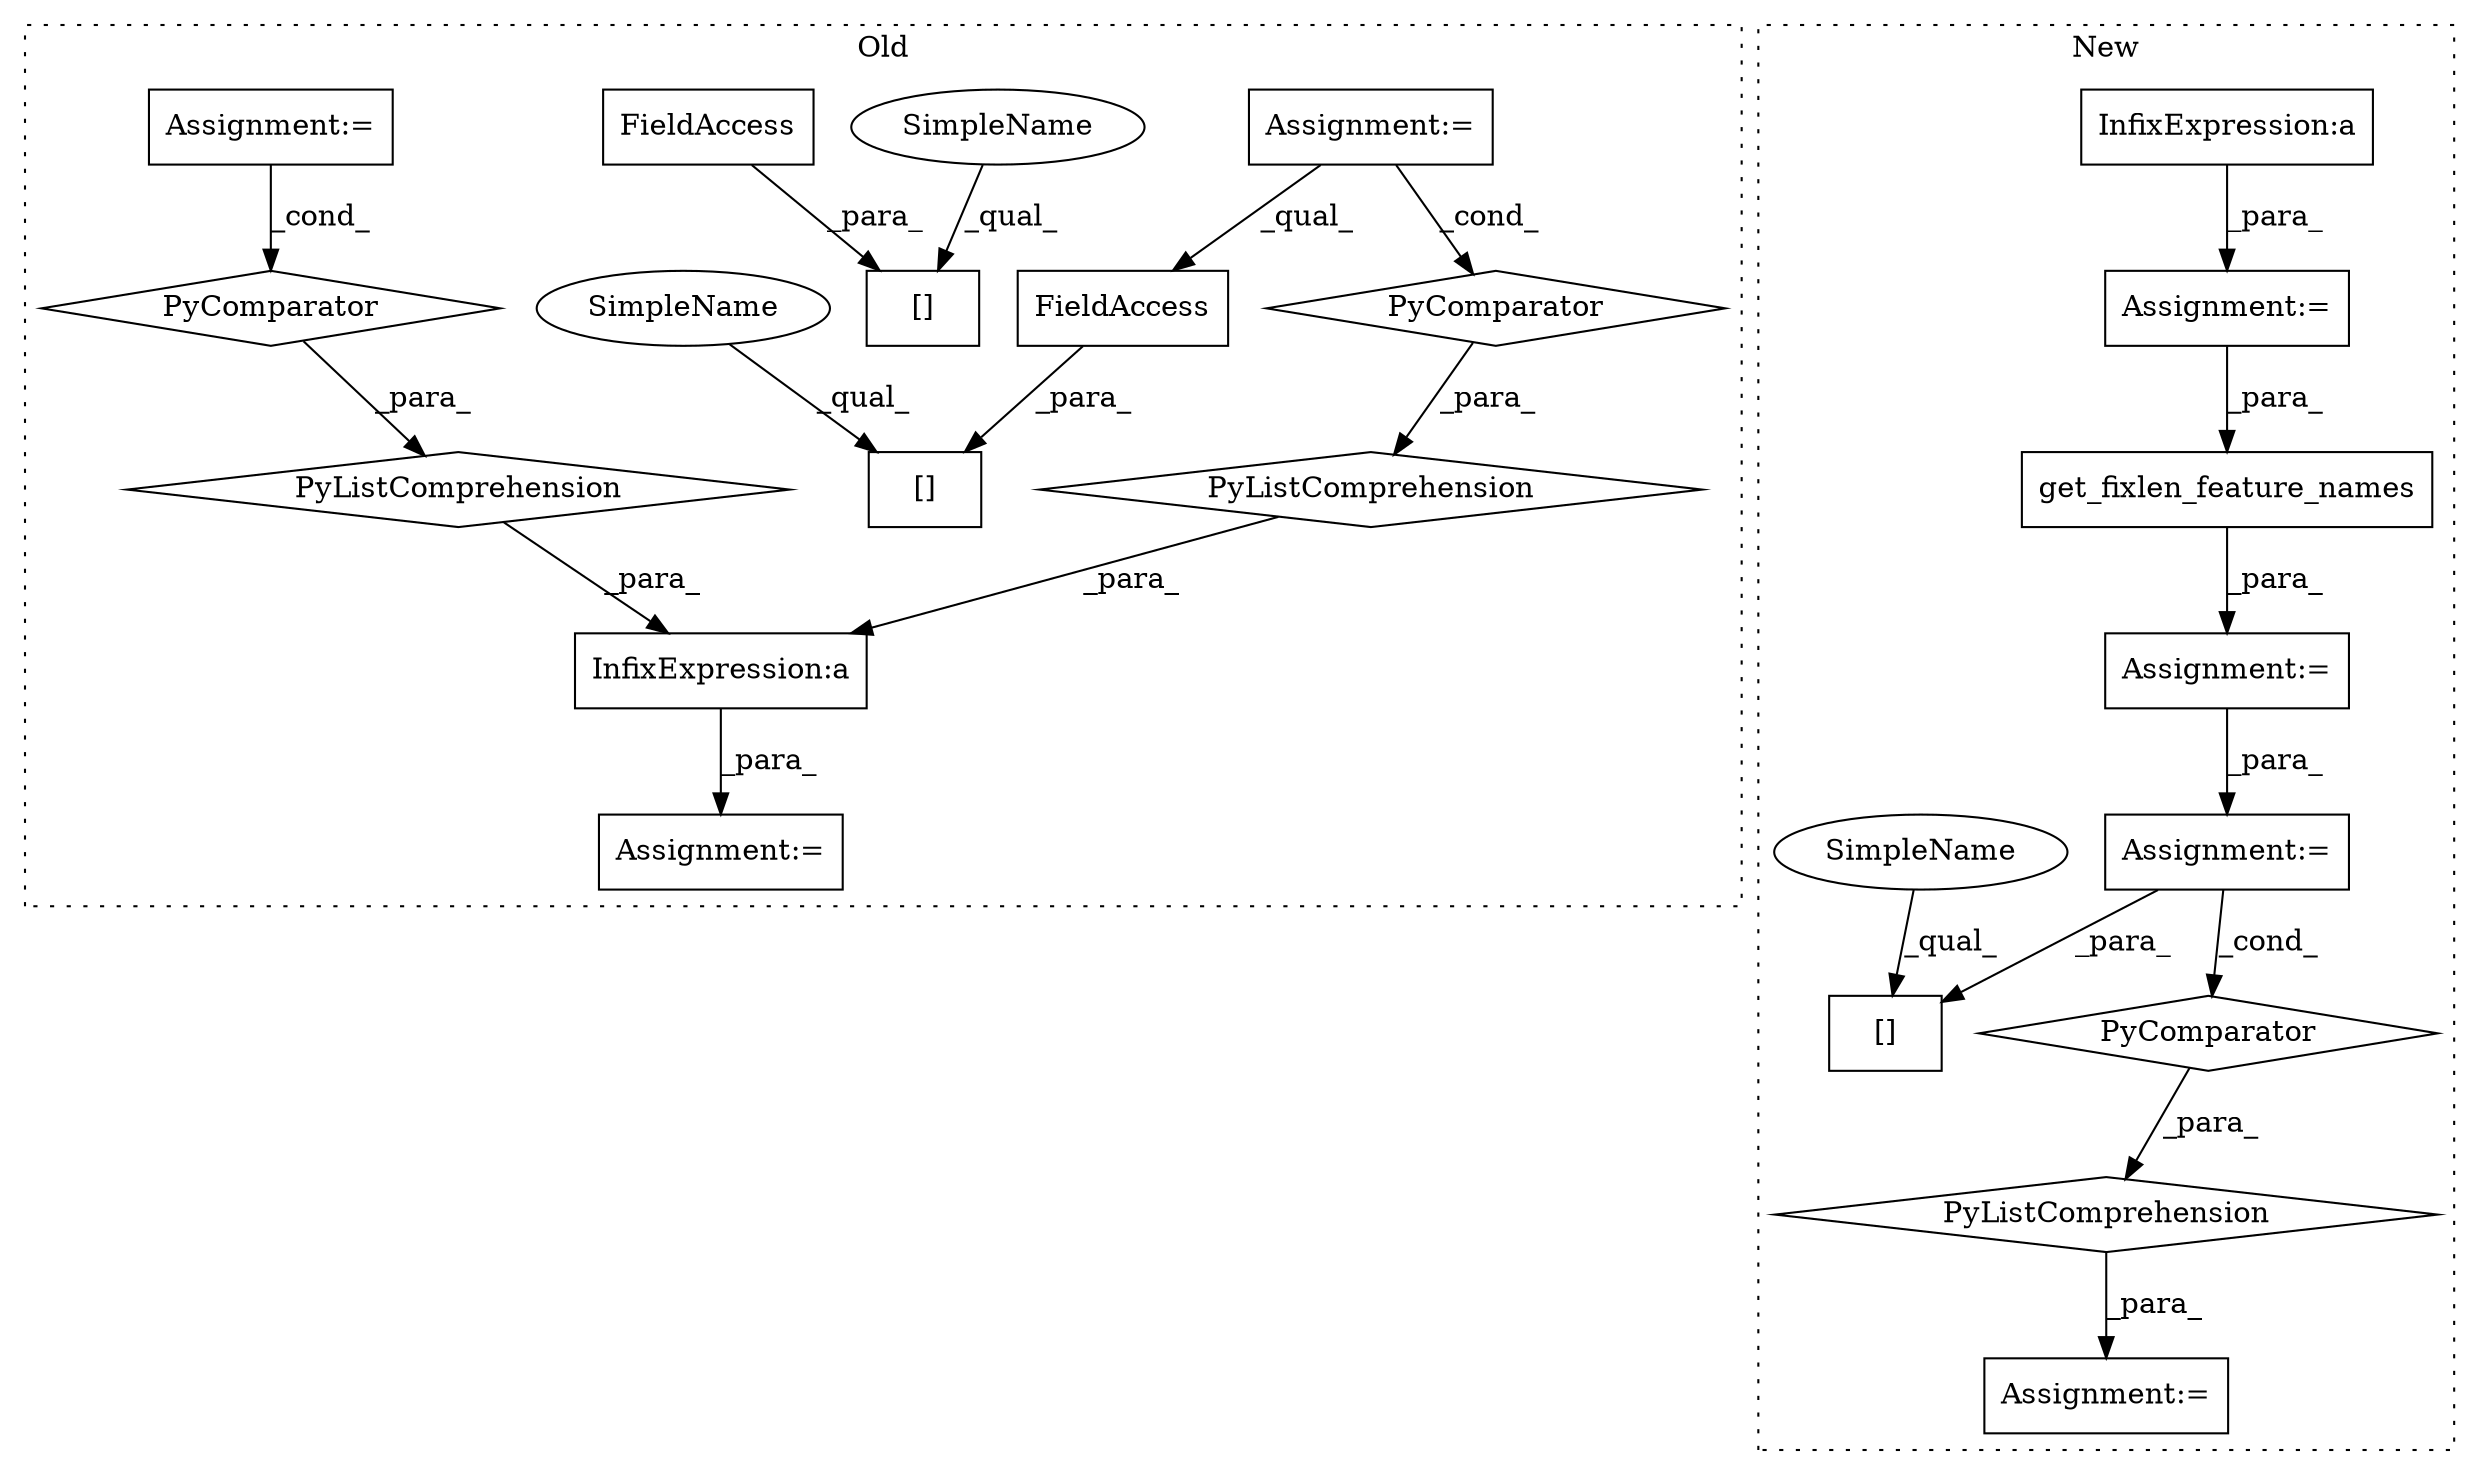 digraph G {
subgraph cluster0 {
1 [label="PyListComprehension" a="109" s="1679" l="144" shape="diamond"];
3 [label="InfixExpression:a" a="27" s="1665" l="14" shape="box"];
7 [label="PyListComprehension" a="109" s="1534" l="136" shape="diamond"];
9 [label="PyComparator" a="113" s="1618" l="44" shape="diamond"];
11 [label="Assignment:=" a="7" s="1375" l="1" shape="box"];
12 [label="PyComparator" a="113" s="1775" l="40" shape="diamond"];
13 [label="Assignment:=" a="7" s="1618" l="44" shape="box"];
14 [label="[]" a="2" s="1534,1556" l="13,1" shape="box"];
15 [label="[]" a="2" s="1389,1411" l="13,1" shape="box"];
16 [label="FieldAccess" a="22" s="1547" l="9" shape="box"];
17 [label="FieldAccess" a="22" s="1402" l="9" shape="box"];
19 [label="Assignment:=" a="7" s="1775" l="40" shape="box"];
22 [label="SimpleName" a="42" s="1534" l="12" shape="ellipse"];
23 [label="SimpleName" a="42" s="1389" l="12" shape="ellipse"];
label = "Old";
style="dotted";
}
subgraph cluster1 {
2 [label="get_fixlen_feature_names" a="32" s="1773,1813" l="25,1" shape="box"];
4 [label="InfixExpression:a" a="27" s="1106" l="3" shape="box"];
5 [label="[]" a="2" s="1902,1919" l="13,1" shape="box"];
6 [label="PyListComprehension" a="109" s="1902" l="116" shape="diamond"];
8 [label="PyComparator" a="113" s="1978" l="32" shape="diamond"];
10 [label="Assignment:=" a="7" s="1064" l="2" shape="box"];
18 [label="Assignment:=" a="7" s="1889" l="1" shape="box"];
20 [label="Assignment:=" a="7" s="1772" l="1" shape="box"];
21 [label="Assignment:=" a="7" s="1978" l="32" shape="box"];
24 [label="SimpleName" a="42" s="1902" l="12" shape="ellipse"];
label = "New";
style="dotted";
}
1 -> 3 [label="_para_"];
2 -> 20 [label="_para_"];
3 -> 11 [label="_para_"];
4 -> 10 [label="_para_"];
6 -> 18 [label="_para_"];
7 -> 3 [label="_para_"];
8 -> 6 [label="_para_"];
9 -> 7 [label="_para_"];
10 -> 2 [label="_para_"];
12 -> 1 [label="_para_"];
13 -> 16 [label="_qual_"];
13 -> 9 [label="_cond_"];
16 -> 14 [label="_para_"];
17 -> 15 [label="_para_"];
19 -> 12 [label="_cond_"];
20 -> 21 [label="_para_"];
21 -> 8 [label="_cond_"];
21 -> 5 [label="_para_"];
22 -> 14 [label="_qual_"];
23 -> 15 [label="_qual_"];
24 -> 5 [label="_qual_"];
}